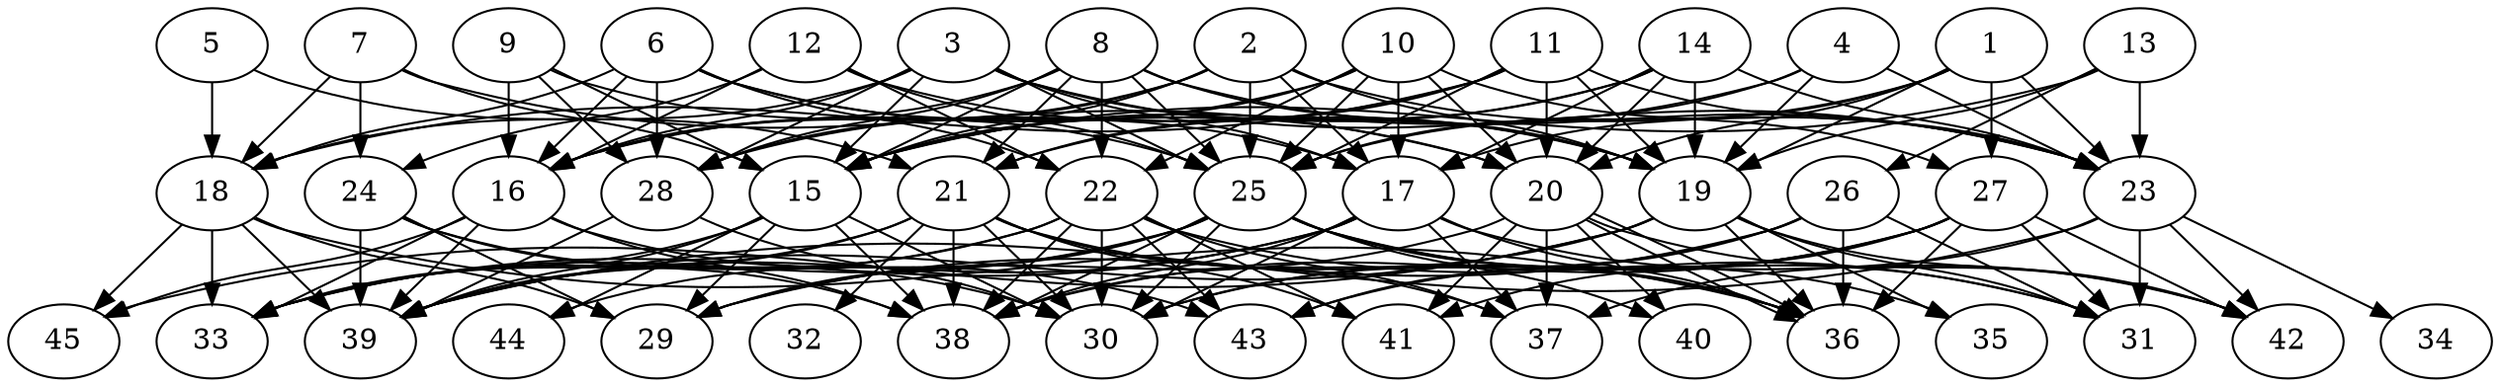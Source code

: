 // DAG automatically generated by daggen at Thu Oct  3 14:07:24 2019
// ./daggen --dot -n 45 --ccr 0.4 --fat 0.7 --regular 0.7 --density 0.7 --mindata 5242880 --maxdata 52428800 
digraph G {
  1 [size="56202240", alpha="0.08", expect_size="22480896"] 
  1 -> 17 [size ="22480896"]
  1 -> 19 [size ="22480896"]
  1 -> 20 [size ="22480896"]
  1 -> 23 [size ="22480896"]
  1 -> 25 [size ="22480896"]
  1 -> 27 [size ="22480896"]
  2 [size="122595840", alpha="0.13", expect_size="49038336"] 
  2 -> 15 [size ="49038336"]
  2 -> 16 [size ="49038336"]
  2 -> 17 [size ="49038336"]
  2 -> 19 [size ="49038336"]
  2 -> 23 [size ="49038336"]
  2 -> 25 [size ="49038336"]
  2 -> 28 [size ="49038336"]
  3 [size="109153280", alpha="0.09", expect_size="43661312"] 
  3 -> 15 [size ="43661312"]
  3 -> 16 [size ="43661312"]
  3 -> 17 [size ="43661312"]
  3 -> 18 [size ="43661312"]
  3 -> 19 [size ="43661312"]
  3 -> 23 [size ="43661312"]
  3 -> 25 [size ="43661312"]
  3 -> 28 [size ="43661312"]
  4 [size="104176640", alpha="0.16", expect_size="41670656"] 
  4 -> 15 [size ="41670656"]
  4 -> 19 [size ="41670656"]
  4 -> 23 [size ="41670656"]
  4 -> 25 [size ="41670656"]
  5 [size="114864640", alpha="0.09", expect_size="45945856"] 
  5 -> 18 [size ="45945856"]
  5 -> 21 [size ="45945856"]
  6 [size="82608640", alpha="0.06", expect_size="33043456"] 
  6 -> 16 [size ="33043456"]
  6 -> 17 [size ="33043456"]
  6 -> 18 [size ="33043456"]
  6 -> 20 [size ="33043456"]
  6 -> 22 [size ="33043456"]
  6 -> 28 [size ="33043456"]
  7 [size="31498240", alpha="0.03", expect_size="12599296"] 
  7 -> 15 [size ="12599296"]
  7 -> 18 [size ="12599296"]
  7 -> 20 [size ="12599296"]
  7 -> 24 [size ="12599296"]
  8 [size="109207040", alpha="0.04", expect_size="43682816"] 
  8 -> 15 [size ="43682816"]
  8 -> 16 [size ="43682816"]
  8 -> 19 [size ="43682816"]
  8 -> 21 [size ="43682816"]
  8 -> 22 [size ="43682816"]
  8 -> 23 [size ="43682816"]
  8 -> 25 [size ="43682816"]
  8 -> 28 [size ="43682816"]
  9 [size="33991680", alpha="0.19", expect_size="13596672"] 
  9 -> 15 [size ="13596672"]
  9 -> 16 [size ="13596672"]
  9 -> 25 [size ="13596672"]
  9 -> 28 [size ="13596672"]
  10 [size="45268480", alpha="0.10", expect_size="18107392"] 
  10 -> 15 [size ="18107392"]
  10 -> 16 [size ="18107392"]
  10 -> 17 [size ="18107392"]
  10 -> 20 [size ="18107392"]
  10 -> 22 [size ="18107392"]
  10 -> 25 [size ="18107392"]
  10 -> 27 [size ="18107392"]
  11 [size="40844800", alpha="0.19", expect_size="16337920"] 
  11 -> 18 [size ="16337920"]
  11 -> 19 [size ="16337920"]
  11 -> 20 [size ="16337920"]
  11 -> 21 [size ="16337920"]
  11 -> 23 [size ="16337920"]
  11 -> 25 [size ="16337920"]
  11 -> 28 [size ="16337920"]
  12 [size="87603200", alpha="0.06", expect_size="35041280"] 
  12 -> 16 [size ="35041280"]
  12 -> 19 [size ="35041280"]
  12 -> 22 [size ="35041280"]
  12 -> 24 [size ="35041280"]
  12 -> 25 [size ="35041280"]
  13 [size="47040000", alpha="0.08", expect_size="18816000"] 
  13 -> 15 [size ="18816000"]
  13 -> 19 [size ="18816000"]
  13 -> 23 [size ="18816000"]
  13 -> 26 [size ="18816000"]
  14 [size="101703680", alpha="0.08", expect_size="40681472"] 
  14 -> 15 [size ="40681472"]
  14 -> 17 [size ="40681472"]
  14 -> 19 [size ="40681472"]
  14 -> 20 [size ="40681472"]
  14 -> 21 [size ="40681472"]
  14 -> 23 [size ="40681472"]
  15 [size="77596160", alpha="0.10", expect_size="31038464"] 
  15 -> 29 [size ="31038464"]
  15 -> 30 [size ="31038464"]
  15 -> 33 [size ="31038464"]
  15 -> 38 [size ="31038464"]
  15 -> 39 [size ="31038464"]
  15 -> 44 [size ="31038464"]
  16 [size="13524480", alpha="0.19", expect_size="5409792"] 
  16 -> 33 [size ="5409792"]
  16 -> 38 [size ="5409792"]
  16 -> 39 [size ="5409792"]
  16 -> 43 [size ="5409792"]
  16 -> 45 [size ="5409792"]
  17 [size="50880000", alpha="0.12", expect_size="20352000"] 
  17 -> 30 [size ="20352000"]
  17 -> 33 [size ="20352000"]
  17 -> 36 [size ="20352000"]
  17 -> 37 [size ="20352000"]
  17 -> 38 [size ="20352000"]
  17 -> 39 [size ="20352000"]
  17 -> 42 [size ="20352000"]
  18 [size="69250560", alpha="0.15", expect_size="27700224"] 
  18 -> 29 [size ="27700224"]
  18 -> 33 [size ="27700224"]
  18 -> 36 [size ="27700224"]
  18 -> 39 [size ="27700224"]
  18 -> 45 [size ="27700224"]
  19 [size="90332160", alpha="0.13", expect_size="36132864"] 
  19 -> 31 [size ="36132864"]
  19 -> 35 [size ="36132864"]
  19 -> 36 [size ="36132864"]
  19 -> 38 [size ="36132864"]
  19 -> 39 [size ="36132864"]
  19 -> 42 [size ="36132864"]
  19 -> 45 [size ="36132864"]
  20 [size="84239360", alpha="0.01", expect_size="33695744"] 
  20 -> 29 [size ="33695744"]
  20 -> 36 [size ="33695744"]
  20 -> 36 [size ="33695744"]
  20 -> 37 [size ="33695744"]
  20 -> 40 [size ="33695744"]
  20 -> 41 [size ="33695744"]
  20 -> 42 [size ="33695744"]
  21 [size="24737280", alpha="0.16", expect_size="9894912"] 
  21 -> 30 [size ="9894912"]
  21 -> 32 [size ="9894912"]
  21 -> 33 [size ="9894912"]
  21 -> 36 [size ="9894912"]
  21 -> 37 [size ="9894912"]
  21 -> 38 [size ="9894912"]
  21 -> 39 [size ="9894912"]
  21 -> 41 [size ="9894912"]
  22 [size="19663360", alpha="0.10", expect_size="7865344"] 
  22 -> 30 [size ="7865344"]
  22 -> 31 [size ="7865344"]
  22 -> 33 [size ="7865344"]
  22 -> 37 [size ="7865344"]
  22 -> 38 [size ="7865344"]
  22 -> 39 [size ="7865344"]
  22 -> 41 [size ="7865344"]
  22 -> 43 [size ="7865344"]
  23 [size="52211200", alpha="0.20", expect_size="20884480"] 
  23 -> 31 [size ="20884480"]
  23 -> 34 [size ="20884480"]
  23 -> 37 [size ="20884480"]
  23 -> 39 [size ="20884480"]
  23 -> 42 [size ="20884480"]
  24 [size="100090880", alpha="0.05", expect_size="40036352"] 
  24 -> 29 [size ="40036352"]
  24 -> 30 [size ="40036352"]
  24 -> 38 [size ="40036352"]
  24 -> 39 [size ="40036352"]
  25 [size="27832320", alpha="0.08", expect_size="11132928"] 
  25 -> 29 [size ="11132928"]
  25 -> 30 [size ="11132928"]
  25 -> 31 [size ="11132928"]
  25 -> 33 [size ="11132928"]
  25 -> 35 [size ="11132928"]
  25 -> 36 [size ="11132928"]
  25 -> 38 [size ="11132928"]
  25 -> 40 [size ="11132928"]
  25 -> 44 [size ="11132928"]
  26 [size="86333440", alpha="0.03", expect_size="34533376"] 
  26 -> 29 [size ="34533376"]
  26 -> 30 [size ="34533376"]
  26 -> 31 [size ="34533376"]
  26 -> 36 [size ="34533376"]
  26 -> 43 [size ="34533376"]
  27 [size="77550080", alpha="0.00", expect_size="31020032"] 
  27 -> 30 [size ="31020032"]
  27 -> 31 [size ="31020032"]
  27 -> 36 [size ="31020032"]
  27 -> 38 [size ="31020032"]
  27 -> 41 [size ="31020032"]
  27 -> 42 [size ="31020032"]
  27 -> 43 [size ="31020032"]
  28 [size="27432960", alpha="0.14", expect_size="10973184"] 
  28 -> 30 [size ="10973184"]
  28 -> 39 [size ="10973184"]
  29 [size="116032000", alpha="0.12", expect_size="46412800"] 
  30 [size="74012160", alpha="0.15", expect_size="29604864"] 
  31 [size="78602240", alpha="0.02", expect_size="31440896"] 
  32 [size="54937600", alpha="0.03", expect_size="21975040"] 
  33 [size="112509440", alpha="0.09", expect_size="45003776"] 
  34 [size="111429120", alpha="0.10", expect_size="44571648"] 
  35 [size="24806400", alpha="0.02", expect_size="9922560"] 
  36 [size="72366080", alpha="0.14", expect_size="28946432"] 
  37 [size="87677440", alpha="0.12", expect_size="35070976"] 
  38 [size="89134080", alpha="0.00", expect_size="35653632"] 
  39 [size="54876160", alpha="0.01", expect_size="21950464"] 
  40 [size="123750400", alpha="0.14", expect_size="49500160"] 
  41 [size="91988480", alpha="0.09", expect_size="36795392"] 
  42 [size="105297920", alpha="0.06", expect_size="42119168"] 
  43 [size="120207360", alpha="0.08", expect_size="48082944"] 
  44 [size="52687360", alpha="0.06", expect_size="21074944"] 
  45 [size="109301760", alpha="0.06", expect_size="43720704"] 
}
